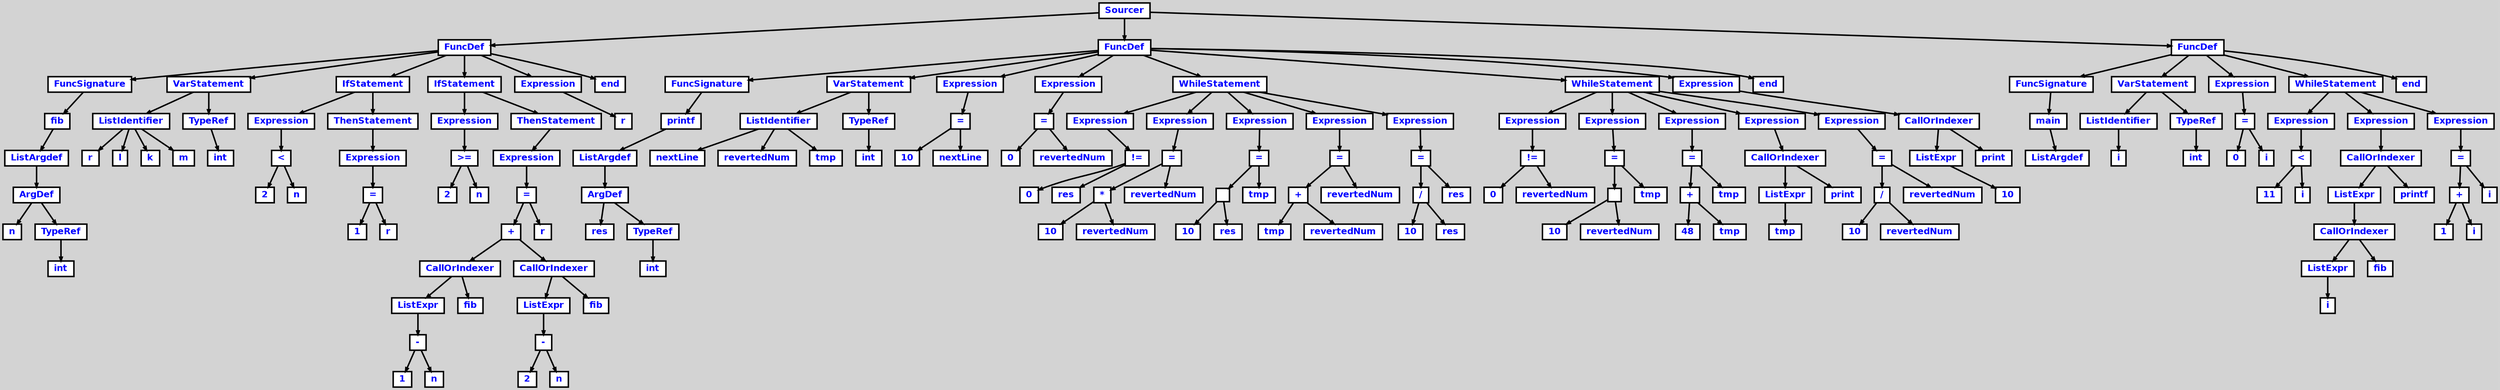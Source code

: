 digraph {

	ordering=out;
	ranksep=.4;
	bgcolor="lightgrey";  node [shape=box, fixedsize=false, fontsize=12, fontname="Helvetica-bold", fontcolor="blue"
	width=.25, height=.25, color="black", fillcolor="white", style="filled, solid, bold"];

	edge [arrowsize=.5, color="black", style="bold"]

	n000012B26C974B48[label="Sourcer"]
	n000012B26C95B1C8[label="FuncDef"]
	n000012B26C9521F8[label="FuncSignature"]
	n000012B26C952330[label="fib"]
	n000012B26C9520C0[label="ListArgdef"]
	n000012B26C951E50[label="ArgDef"]
	n000012B26C951BE0[label="n"]
	n000012B26C951D18[label="TypeRef"]
	n000012B26C951AA8[label="int"]
	n000012B26C952CF0[label="VarStatement"]
	n000012B26C9525A0[label="ListIdentifier"]
	n000012B26C952468[label="r"]
	n000012B26C9526D8[label="l"]
	n000012B26C952810[label="k"]
	n000012B26C952948[label="m"]
	n000012B26C952E28[label="TypeRef"]
	n000012B26C952BB8[label="int"]
	n000012B26C954688[label="IfStatement"]
	n000012B26C954CA0[label="Expression"]
	n000012B26C953A58[label="<"]
	n000012B26C953CC8[label="2"]
	n000012B26C9531D0[label="n"]
	n000012B26C954F10[label="ThenStatement"]
	n000012B26C9548F8[label="Expression"]
	n000012B26C954DD8[label="="]
	n000012B26C954A30[label="1"]
	n000012B26C9541A8[label="r"]
	n000012B26C958858[label="IfStatement"]
	n000012B26C9595C0[label="Expression"]
	n000012B26C955B40[label=">="]
	n000012B26C955DB0[label="2"]
	n000012B26C9552B8[label="n"]
	n000012B26C95A940[label="ThenStatement"]
	n000012B26C958990[label="Expression"]
	n000012B26C9596F8[label="="]
	n000012B26C959968[label="+"]
	n000012B26C95ACE8[label="CallOrIndexer"]
	n000012B26C95A1F0[label="ListExpr"]
	n000012B26C95A0B8[label="-"]
	n000012B26C95A328[label="1"]
	n000012B26C959E48[label="n"]
	n000012B26C959D10[label="fib"]
	n000012B26C959830[label="CallOrIndexer"]
	n000012B26C959218[label="ListExpr"]
	n000012B26C9590E0[label="-"]
	n000012B26C959350[label="2"]
	n000012B26C958E70[label="n"]
	n000012B26C958D38[label="fib"]
	n000012B26C956290[label="r"]
	n000012B26C95B300[label="Expression"]
	n000012B26C95AF58[label="r"]
	n000012B26C95AE20[label="end"]
	n000012B26C96D780[label="FuncDef"]
	n000012B26C95BB88[label="FuncSignature"]
	n000012B26C95BCC0[label="printf"]
	n000012B26C95BA50[label="ListArgdef"]
	n000012B26C95B7E0[label="ArgDef"]
	n000012B26C95B570[label="res"]
	n000012B26C95B6A8[label="TypeRef"]
	n000012B26C95B438[label="int"]
	n000012B26C95C548[label="VarStatement"]
	n000012B26C95BF30[label="ListIdentifier"]
	n000012B26C95BDF8[label="nextLine"]
	n000012B26C95C068[label="revertedNum"]
	n000012B26C95C1A0[label="tmp"]
	n000012B26C95C680[label="TypeRef"]
	n000012B26C95C410[label="int"]
	n000012B26C95D178[label="Expression"]
	n000012B26C95D658[label="="]
	n000012B26C95D2B0[label="10"]
	n000012B26C95CA28[label="nextLine"]
	n000012B26C95E018[label="Expression"]
	n000012B26C95E4F8[label="="]
	n000012B26C95E150[label="0"]
	n000012B26C95D8C8[label="revertedNum"]
	n000012B26C9647B0[label="WhileStatement"]
	n000012B26C964A20[label="Expression"]
	n000012B26C95EFF0[label="!="]
	n000012B26C95F260[label="0"]
	n000012B26C95E768[label="res"]
	n000012B26C960370[label="Expression"]
	n000012B26C960988[label="="]
	n000012B26C960850[label="*"]
	n000012B26C960AC0[label="10"]
	n000012B26C9605E0[label="revertedNum"]
	n000012B26C95F740[label="revertedNum"]
	n000012B26C961A98[label="Expression"]
	n000012B26C9620B0[label="="]
	n000012B26C961F78[label=""]
	n000012B26C9621E8[label="10"]
	n000012B26C961D08[label="res"]
	n000012B26C960E68[label="tmp"]
	n000012B26C9631C0[label="Expression"]
	n000012B26C9637D8[label="="]
	n000012B26C9636A0[label="+"]
	n000012B26C963910[label="tmp"]
	n000012B26C963430[label="revertedNum"]
	n000012B26C962590[label="revertedNum"]
	n000012B26C9648E8[label="Expression"]
	n000012B26C964F00[label="="]
	n000012B26C964DC8[label="/"]
	n000012B26C965038[label="10"]
	n000012B26C964B58[label="res"]
	n000012B26C963CB8[label="res"]
	n000012B26C96B7D0[label="WhileStatement"]
	n000012B26C96BA40[label="Expression"]
	n000012B26C965DA0[label="!="]
	n000012B26C966010[label="0"]
	n000012B26C965518[label="revertedNum"]
	n000012B26C967120[label="Expression"]
	n000012B26C967738[label="="]
	n000012B26C967600[label=""]
	n000012B26C967870[label="10"]
	n000012B26C967390[label="revertedNum"]
	n000012B26C9664F0[label="tmp"]
	n000012B26C968848[label="Expression"]
	n000012B26C968E60[label="="]
	n000012B26C968D28[label="+"]
	n000012B26C968F98[label="48"]
	n000012B26C968AB8[label="tmp"]
	n000012B26C967C18[label="tmp"]
	n000012B26C96A7F8[label="Expression"]
	n000012B26C96A930[label="CallOrIndexer"]
	n000012B26C96A0A8[label="ListExpr"]
	n000012B26C969D00[label="tmp"]
	n000012B26C969BC8[label="print"]
	n000012B26C96B908[label="Expression"]
	n000012B26C96BF20[label="="]
	n000012B26C96BDE8[label="/"]
	n000012B26C96C058[label="10"]
	n000012B26C96BB78[label="revertedNum"]
	n000012B26C96ACD8[label="revertedNum"]
	n000012B26C96D9F0[label="Expression"]
	n000012B26C96DB28[label="CallOrIndexer"]
	n000012B26C96D2A0[label="ListExpr"]
	n000012B26C96CEF8[label="10"]
	n000012B26C96CDC0[label="print"]
	n000012B26C96CA18[label="end"]
	n000012B26C9732E8[label="FuncDef"]
	n000012B26C96DED0[label="FuncSignature"]
	n000012B26C96E008[label="main"]
	n000012B26C96DD98[label="ListArgdef"]
	n000012B26C96E620[label="VarStatement"]
	n000012B26C96E278[label="ListIdentifier"]
	n000012B26C96E140[label="i"]
	n000012B26C96E758[label="TypeRef"]
	n000012B26C96E4E8[label="int"]
	n000012B26C96F250[label="Expression"]
	n000012B26C96F730[label="="]
	n000012B26C96F388[label="0"]
	n000012B26C96EB00[label="i"]
	n000012B26C974050[label="WhileStatement"]
	n000012B26C9742C0[label="Expression"]
	n000012B26C970228[label="<"]
	n000012B26C970498[label="11"]
	n000012B26C96F9A0[label="i"]
	n000012B26C973078[label="Expression"]
	n000012B26C9731B0[label="CallOrIndexer"]
	n000012B26C9727F0[label="ListExpr"]
	n000012B26C972928[label="CallOrIndexer"]
	n000012B26C9720A0[label="ListExpr"]
	n000012B26C971CF8[label="i"]
	n000012B26C971BC0[label="fib"]
	n000012B26C971950[label="printf"]
	n000012B26C974188[label="Expression"]
	n000012B26C9747A0[label="="]
	n000012B26C974668[label="+"]
	n000012B26C9748D8[label="1"]
	n000012B26C9743F8[label="i"]
	n000012B26C973558[label="i"]
	n000012B26C96F5F8[label="end"]

		n000012B26C974B48 -> n000012B26C95B1C8		// Sourcer -> FuncDef
		n000012B26C95B1C8 -> n000012B26C9521F8		// FuncDef -> FuncSignature
		n000012B26C9521F8 -> n000012B26C952330		// FuncSignature -> fib
		n000012B26C952330 -> n000012B26C9520C0		// fib -> ListArgdef
		n000012B26C9520C0 -> n000012B26C951E50		// ListArgdef -> ArgDef
		n000012B26C951E50 -> n000012B26C951BE0		// ArgDef -> n
		n000012B26C951E50 -> n000012B26C951D18		// ArgDef -> TypeRef
		n000012B26C951D18 -> n000012B26C951AA8		// TypeRef -> int
		n000012B26C95B1C8 -> n000012B26C952CF0		// FuncDef -> VarStatement
		n000012B26C952CF0 -> n000012B26C9525A0		// VarStatement -> ListIdentifier
		n000012B26C9525A0 -> n000012B26C952468		// ListIdentifier -> r
		n000012B26C9525A0 -> n000012B26C9526D8		// ListIdentifier -> l
		n000012B26C9525A0 -> n000012B26C952810		// ListIdentifier -> k
		n000012B26C9525A0 -> n000012B26C952948		// ListIdentifier -> m
		n000012B26C952CF0 -> n000012B26C952E28		// VarStatement -> TypeRef
		n000012B26C952E28 -> n000012B26C952BB8		// TypeRef -> int
		n000012B26C95B1C8 -> n000012B26C954688		// FuncDef -> IfStatement
		n000012B26C954688 -> n000012B26C954CA0		// IfStatement -> Expression
		n000012B26C954CA0 -> n000012B26C953A58		// Expression -> <
		n000012B26C953A58 -> n000012B26C953CC8		// < -> 2
		n000012B26C953A58 -> n000012B26C9531D0		// < -> n
		n000012B26C954688 -> n000012B26C954F10		// IfStatement -> ThenStatement
		n000012B26C954F10 -> n000012B26C9548F8		// ThenStatement -> Expression
		n000012B26C9548F8 -> n000012B26C954DD8		// Expression -> =
		n000012B26C954DD8 -> n000012B26C954A30		// = -> 1
		n000012B26C954DD8 -> n000012B26C9541A8		// = -> r
		n000012B26C95B1C8 -> n000012B26C958858		// FuncDef -> IfStatement
		n000012B26C958858 -> n000012B26C9595C0		// IfStatement -> Expression
		n000012B26C9595C0 -> n000012B26C955B40		// Expression -> >=
		n000012B26C955B40 -> n000012B26C955DB0		// >= -> 2
		n000012B26C955B40 -> n000012B26C9552B8		// >= -> n
		n000012B26C958858 -> n000012B26C95A940		// IfStatement -> ThenStatement
		n000012B26C95A940 -> n000012B26C958990		// ThenStatement -> Expression
		n000012B26C958990 -> n000012B26C9596F8		// Expression -> =
		n000012B26C9596F8 -> n000012B26C959968		// = -> +
		n000012B26C959968 -> n000012B26C95ACE8		// + -> CallOrIndexer
		n000012B26C95ACE8 -> n000012B26C95A1F0		// CallOrIndexer -> ListExpr
		n000012B26C95A1F0 -> n000012B26C95A0B8		// ListExpr -> -
		n000012B26C95A0B8 -> n000012B26C95A328		// - -> 1
		n000012B26C95A0B8 -> n000012B26C959E48		// - -> n
		n000012B26C95ACE8 -> n000012B26C959D10		// CallOrIndexer -> fib
		n000012B26C959968 -> n000012B26C959830		// + -> CallOrIndexer
		n000012B26C959830 -> n000012B26C959218		// CallOrIndexer -> ListExpr
		n000012B26C959218 -> n000012B26C9590E0		// ListExpr -> -
		n000012B26C9590E0 -> n000012B26C959350		// - -> 2
		n000012B26C9590E0 -> n000012B26C958E70		// - -> n
		n000012B26C959830 -> n000012B26C958D38		// CallOrIndexer -> fib
		n000012B26C9596F8 -> n000012B26C956290		// = -> r
		n000012B26C95B1C8 -> n000012B26C95B300		// FuncDef -> Expression
		n000012B26C95B300 -> n000012B26C95AF58		// Expression -> r
		n000012B26C95B1C8 -> n000012B26C95AE20		// FuncDef -> end
		n000012B26C974B48 -> n000012B26C96D780		// Sourcer -> FuncDef
		n000012B26C96D780 -> n000012B26C95BB88		// FuncDef -> FuncSignature
		n000012B26C95BB88 -> n000012B26C95BCC0		// FuncSignature -> printf
		n000012B26C95BCC0 -> n000012B26C95BA50		// printf -> ListArgdef
		n000012B26C95BA50 -> n000012B26C95B7E0		// ListArgdef -> ArgDef
		n000012B26C95B7E0 -> n000012B26C95B570		// ArgDef -> res
		n000012B26C95B7E0 -> n000012B26C95B6A8		// ArgDef -> TypeRef
		n000012B26C95B6A8 -> n000012B26C95B438		// TypeRef -> int
		n000012B26C96D780 -> n000012B26C95C548		// FuncDef -> VarStatement
		n000012B26C95C548 -> n000012B26C95BF30		// VarStatement -> ListIdentifier
		n000012B26C95BF30 -> n000012B26C95BDF8		// ListIdentifier -> nextLine
		n000012B26C95BF30 -> n000012B26C95C068		// ListIdentifier -> revertedNum
		n000012B26C95BF30 -> n000012B26C95C1A0		// ListIdentifier -> tmp
		n000012B26C95C548 -> n000012B26C95C680		// VarStatement -> TypeRef
		n000012B26C95C680 -> n000012B26C95C410		// TypeRef -> int
		n000012B26C96D780 -> n000012B26C95D178		// FuncDef -> Expression
		n000012B26C95D178 -> n000012B26C95D658		// Expression -> =
		n000012B26C95D658 -> n000012B26C95D2B0		// = -> 10
		n000012B26C95D658 -> n000012B26C95CA28		// = -> nextLine
		n000012B26C96D780 -> n000012B26C95E018		// FuncDef -> Expression
		n000012B26C95E018 -> n000012B26C95E4F8		// Expression -> =
		n000012B26C95E4F8 -> n000012B26C95E150		// = -> 0
		n000012B26C95E4F8 -> n000012B26C95D8C8		// = -> revertedNum
		n000012B26C96D780 -> n000012B26C9647B0		// FuncDef -> WhileStatement
		n000012B26C9647B0 -> n000012B26C964A20		// WhileStatement -> Expression
		n000012B26C964A20 -> n000012B26C95EFF0		// Expression -> !=
		n000012B26C95EFF0 -> n000012B26C95F260		// != -> 0
		n000012B26C95EFF0 -> n000012B26C95E768		// != -> res
		n000012B26C9647B0 -> n000012B26C960370		// WhileStatement -> Expression
		n000012B26C960370 -> n000012B26C960988		// Expression -> =
		n000012B26C960988 -> n000012B26C960850		// = -> *
		n000012B26C960850 -> n000012B26C960AC0		// * -> 10
		n000012B26C960850 -> n000012B26C9605E0		// * -> revertedNum
		n000012B26C960988 -> n000012B26C95F740		// = -> revertedNum
		n000012B26C9647B0 -> n000012B26C961A98		// WhileStatement -> Expression
		n000012B26C961A98 -> n000012B26C9620B0		// Expression -> =
		n000012B26C9620B0 -> n000012B26C961F78		// = -> 
		n000012B26C961F78 -> n000012B26C9621E8		// > 10
		n000012B26C961F78 -> n000012B26C961D08		// > res
		n000012B26C9620B0 -> n000012B26C960E68		// = -> tmp
		n000012B26C9647B0 -> n000012B26C9631C0		// WhileStatement -> Expression
		n000012B26C9631C0 -> n000012B26C9637D8		// Expression -> =
		n000012B26C9637D8 -> n000012B26C9636A0		// = -> +
		n000012B26C9636A0 -> n000012B26C963910		// + -> tmp
		n000012B26C9636A0 -> n000012B26C963430		// + -> revertedNum
		n000012B26C9637D8 -> n000012B26C962590		// = -> revertedNum
		n000012B26C9647B0 -> n000012B26C9648E8		// WhileStatement -> Expression
		n000012B26C9648E8 -> n000012B26C964F00		// Expression -> =
		n000012B26C964F00 -> n000012B26C964DC8		// = -> /
		n000012B26C964DC8 -> n000012B26C965038		// / -> 10
		n000012B26C964DC8 -> n000012B26C964B58		// / -> res
		n000012B26C964F00 -> n000012B26C963CB8		// = -> res
		n000012B26C96D780 -> n000012B26C96B7D0		// FuncDef -> WhileStatement
		n000012B26C96B7D0 -> n000012B26C96BA40		// WhileStatement -> Expression
		n000012B26C96BA40 -> n000012B26C965DA0		// Expression -> !=
		n000012B26C965DA0 -> n000012B26C966010		// != -> 0
		n000012B26C965DA0 -> n000012B26C965518		// != -> revertedNum
		n000012B26C96B7D0 -> n000012B26C967120		// WhileStatement -> Expression
		n000012B26C967120 -> n000012B26C967738		// Expression -> =
		n000012B26C967738 -> n000012B26C967600		// = -> 
		n000012B26C967600 -> n000012B26C967870		// > 10
		n000012B26C967600 -> n000012B26C967390		// > revertedNum
		n000012B26C967738 -> n000012B26C9664F0		// = -> tmp
		n000012B26C96B7D0 -> n000012B26C968848		// WhileStatement -> Expression
		n000012B26C968848 -> n000012B26C968E60		// Expression -> =
		n000012B26C968E60 -> n000012B26C968D28		// = -> +
		n000012B26C968D28 -> n000012B26C968F98		// + -> 48
		n000012B26C968D28 -> n000012B26C968AB8		// + -> tmp
		n000012B26C968E60 -> n000012B26C967C18		// = -> tmp
		n000012B26C96B7D0 -> n000012B26C96A7F8		// WhileStatement -> Expression
		n000012B26C96A7F8 -> n000012B26C96A930		// Expression -> CallOrIndexer
		n000012B26C96A930 -> n000012B26C96A0A8		// CallOrIndexer -> ListExpr
		n000012B26C96A0A8 -> n000012B26C969D00		// ListExpr -> tmp
		n000012B26C96A930 -> n000012B26C969BC8		// CallOrIndexer -> print
		n000012B26C96B7D0 -> n000012B26C96B908		// WhileStatement -> Expression
		n000012B26C96B908 -> n000012B26C96BF20		// Expression -> =
		n000012B26C96BF20 -> n000012B26C96BDE8		// = -> /
		n000012B26C96BDE8 -> n000012B26C96C058		// / -> 10
		n000012B26C96BDE8 -> n000012B26C96BB78		// / -> revertedNum
		n000012B26C96BF20 -> n000012B26C96ACD8		// = -> revertedNum
		n000012B26C96D780 -> n000012B26C96D9F0		// FuncDef -> Expression
		n000012B26C96D9F0 -> n000012B26C96DB28		// Expression -> CallOrIndexer
		n000012B26C96DB28 -> n000012B26C96D2A0		// CallOrIndexer -> ListExpr
		n000012B26C96D2A0 -> n000012B26C96CEF8		// ListExpr -> 10
		n000012B26C96DB28 -> n000012B26C96CDC0		// CallOrIndexer -> print
		n000012B26C96D780 -> n000012B26C96CA18		// FuncDef -> end
		n000012B26C974B48 -> n000012B26C9732E8		// Sourcer -> FuncDef
		n000012B26C9732E8 -> n000012B26C96DED0		// FuncDef -> FuncSignature
		n000012B26C96DED0 -> n000012B26C96E008		// FuncSignature -> main
		n000012B26C96E008 -> n000012B26C96DD98		// main -> ListArgdef
		n000012B26C9732E8 -> n000012B26C96E620		// FuncDef -> VarStatement
		n000012B26C96E620 -> n000012B26C96E278		// VarStatement -> ListIdentifier
		n000012B26C96E278 -> n000012B26C96E140		// ListIdentifier -> i
		n000012B26C96E620 -> n000012B26C96E758		// VarStatement -> TypeRef
		n000012B26C96E758 -> n000012B26C96E4E8		// TypeRef -> int
		n000012B26C9732E8 -> n000012B26C96F250		// FuncDef -> Expression
		n000012B26C96F250 -> n000012B26C96F730		// Expression -> =
		n000012B26C96F730 -> n000012B26C96F388		// = -> 0
		n000012B26C96F730 -> n000012B26C96EB00		// = -> i
		n000012B26C9732E8 -> n000012B26C974050		// FuncDef -> WhileStatement
		n000012B26C974050 -> n000012B26C9742C0		// WhileStatement -> Expression
		n000012B26C9742C0 -> n000012B26C970228		// Expression -> <
		n000012B26C970228 -> n000012B26C970498		// < -> 11
		n000012B26C970228 -> n000012B26C96F9A0		// < -> i
		n000012B26C974050 -> n000012B26C973078		// WhileStatement -> Expression
		n000012B26C973078 -> n000012B26C9731B0		// Expression -> CallOrIndexer
		n000012B26C9731B0 -> n000012B26C9727F0		// CallOrIndexer -> ListExpr
		n000012B26C9727F0 -> n000012B26C972928		// ListExpr -> CallOrIndexer
		n000012B26C972928 -> n000012B26C9720A0		// CallOrIndexer -> ListExpr
		n000012B26C9720A0 -> n000012B26C971CF8		// ListExpr -> i
		n000012B26C972928 -> n000012B26C971BC0		// CallOrIndexer -> fib
		n000012B26C9731B0 -> n000012B26C971950		// CallOrIndexer -> printf
		n000012B26C974050 -> n000012B26C974188		// WhileStatement -> Expression
		n000012B26C974188 -> n000012B26C9747A0		// Expression -> =
		n000012B26C9747A0 -> n000012B26C974668		// = -> +
		n000012B26C974668 -> n000012B26C9748D8		// + -> 1
		n000012B26C974668 -> n000012B26C9743F8		// + -> i
		n000012B26C9747A0 -> n000012B26C973558		// = -> i
		n000012B26C9732E8 -> n000012B26C96F5F8		// FuncDef -> end

}